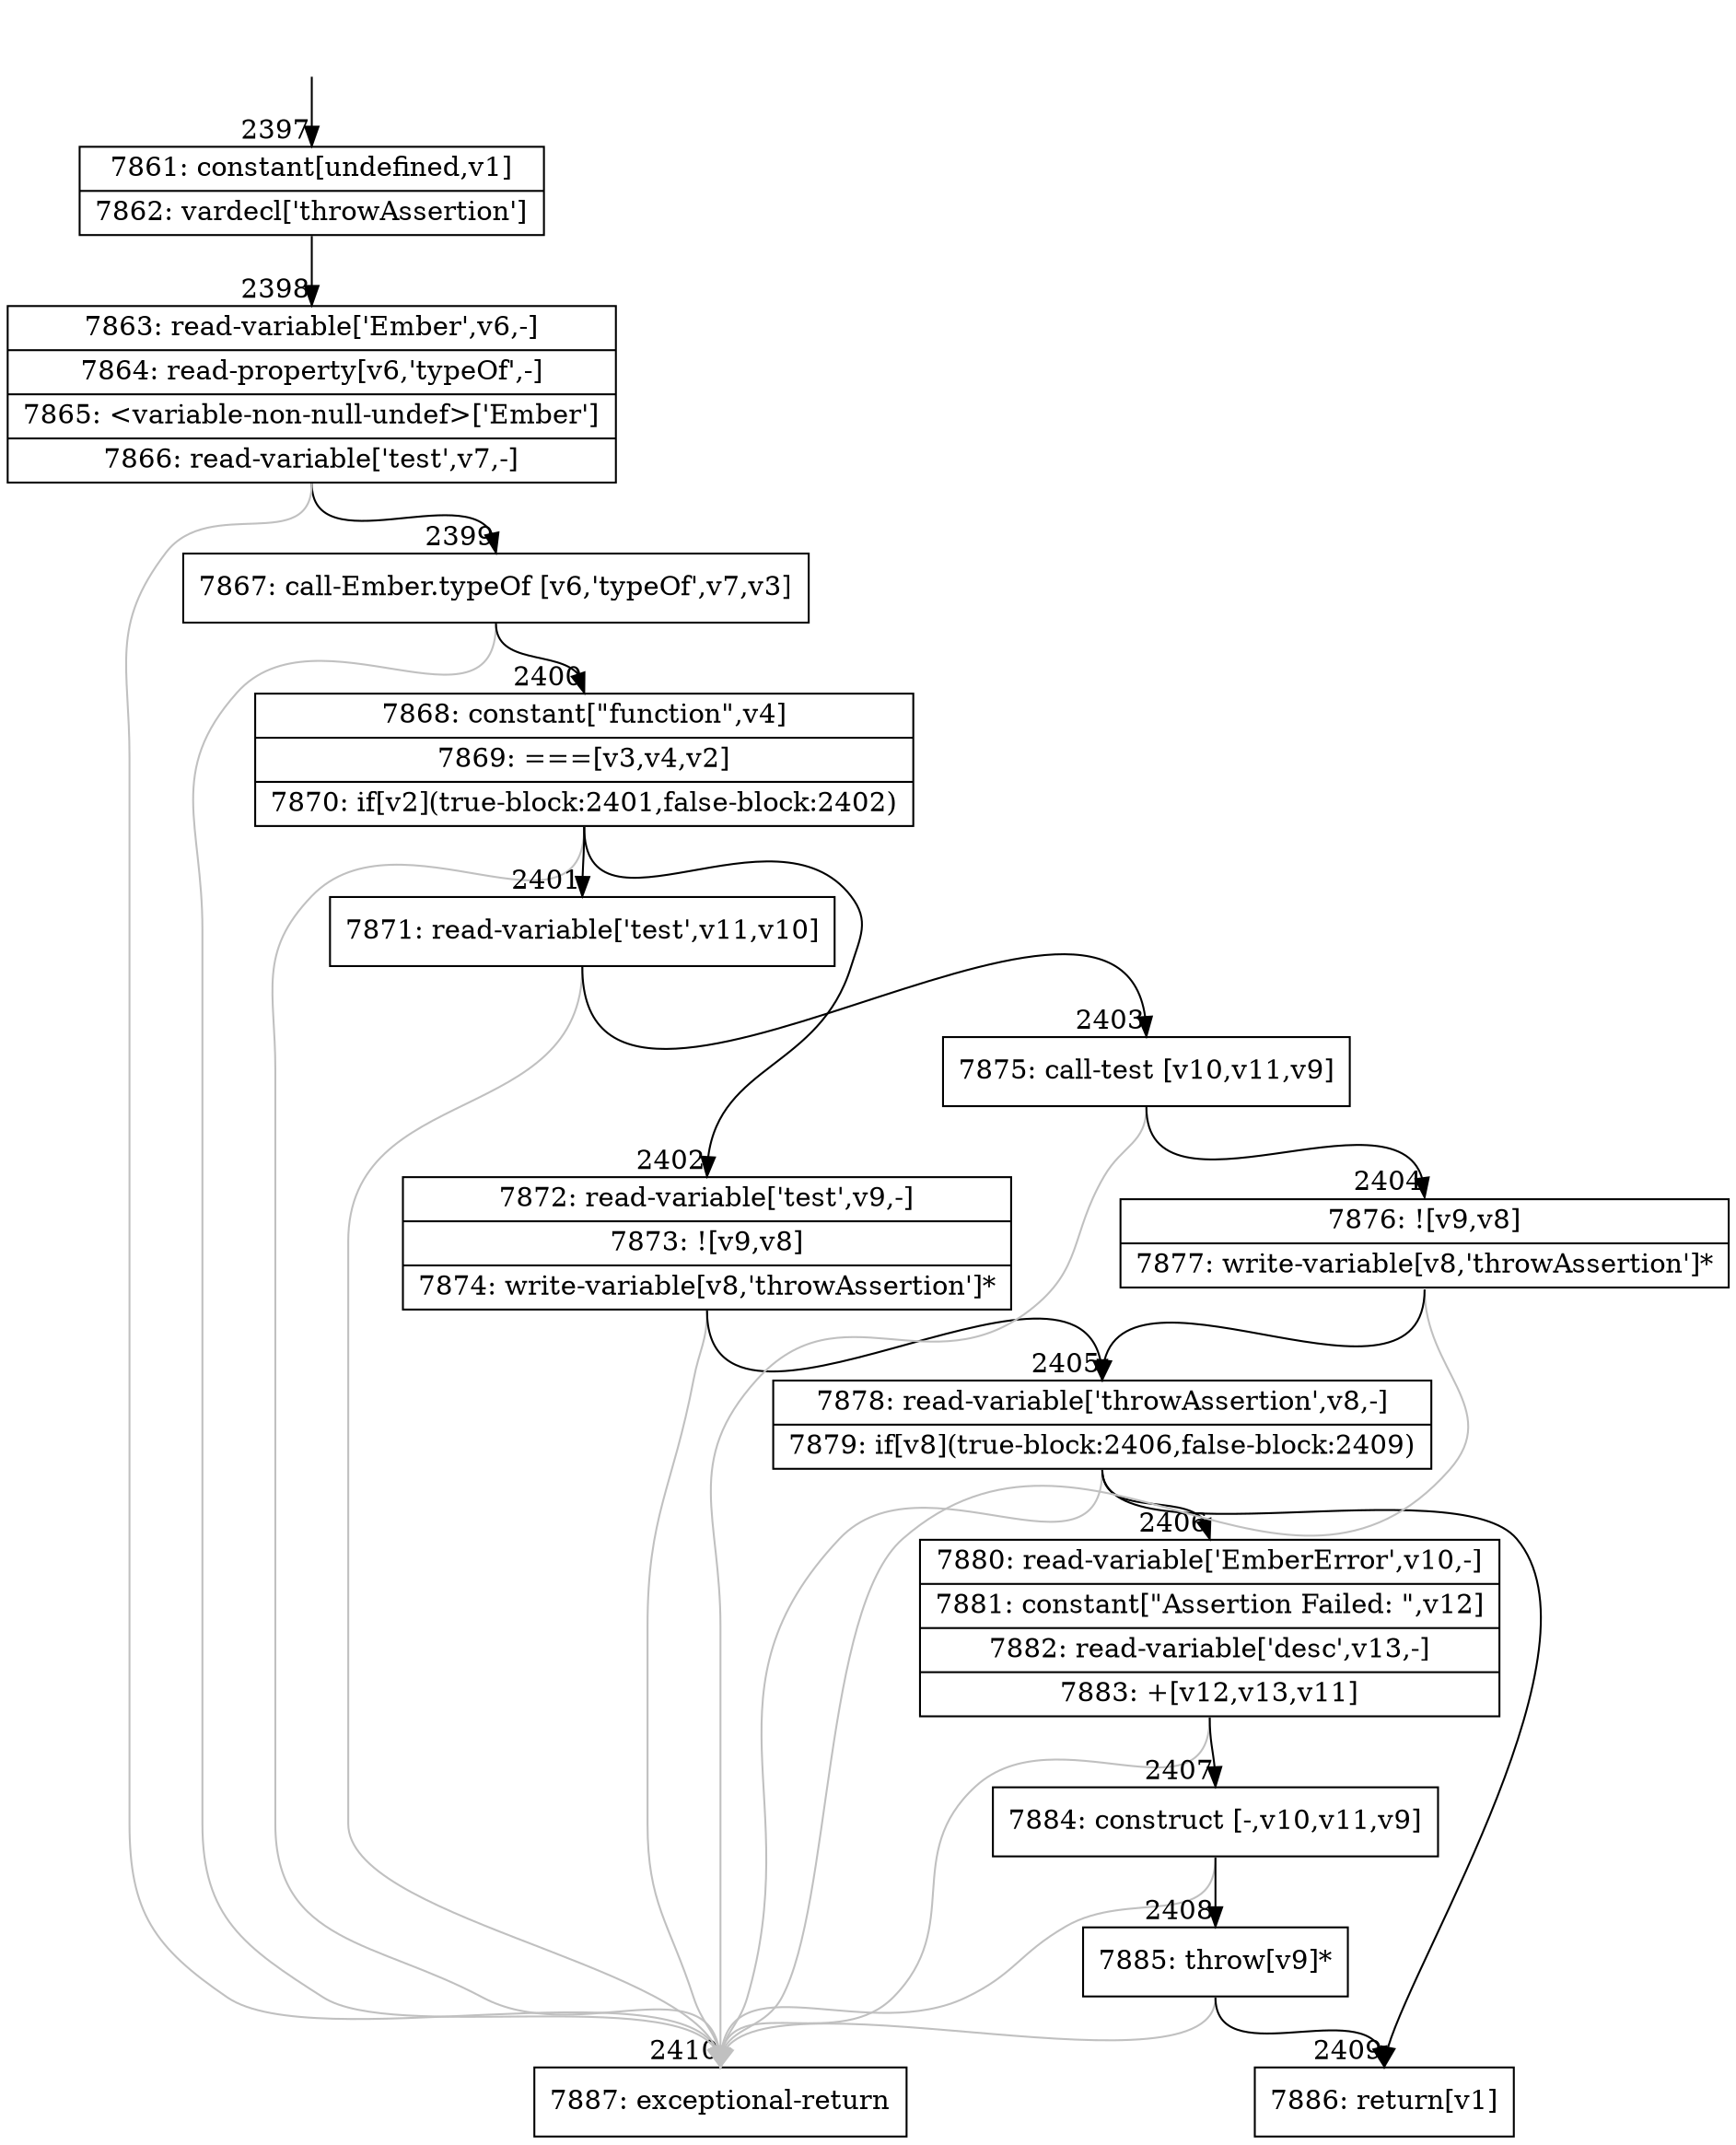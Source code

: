 digraph {
rankdir="TD"
BB_entry185[shape=none,label=""];
BB_entry185 -> BB2397 [tailport=s, headport=n, headlabel="    2397"]
BB2397 [shape=record label="{7861: constant[undefined,v1]|7862: vardecl['throwAssertion']}" ] 
BB2397 -> BB2398 [tailport=s, headport=n, headlabel="      2398"]
BB2398 [shape=record label="{7863: read-variable['Ember',v6,-]|7864: read-property[v6,'typeOf',-]|7865: \<variable-non-null-undef\>['Ember']|7866: read-variable['test',v7,-]}" ] 
BB2398 -> BB2399 [tailport=s, headport=n, headlabel="      2399"]
BB2398 -> BB2410 [tailport=s, headport=n, color=gray, headlabel="      2410"]
BB2399 [shape=record label="{7867: call-Ember.typeOf [v6,'typeOf',v7,v3]}" ] 
BB2399 -> BB2400 [tailport=s, headport=n, headlabel="      2400"]
BB2399 -> BB2410 [tailport=s, headport=n, color=gray]
BB2400 [shape=record label="{7868: constant[\"function\",v4]|7869: ===[v3,v4,v2]|7870: if[v2](true-block:2401,false-block:2402)}" ] 
BB2400 -> BB2401 [tailport=s, headport=n, headlabel="      2401"]
BB2400 -> BB2402 [tailport=s, headport=n, headlabel="      2402"]
BB2400 -> BB2410 [tailport=s, headport=n, color=gray]
BB2401 [shape=record label="{7871: read-variable['test',v11,v10]}" ] 
BB2401 -> BB2403 [tailport=s, headport=n, headlabel="      2403"]
BB2401 -> BB2410 [tailport=s, headport=n, color=gray]
BB2402 [shape=record label="{7872: read-variable['test',v9,-]|7873: ![v9,v8]|7874: write-variable[v8,'throwAssertion']*}" ] 
BB2402 -> BB2405 [tailport=s, headport=n, headlabel="      2405"]
BB2402 -> BB2410 [tailport=s, headport=n, color=gray]
BB2403 [shape=record label="{7875: call-test [v10,v11,v9]}" ] 
BB2403 -> BB2404 [tailport=s, headport=n, headlabel="      2404"]
BB2403 -> BB2410 [tailport=s, headport=n, color=gray]
BB2404 [shape=record label="{7876: ![v9,v8]|7877: write-variable[v8,'throwAssertion']*}" ] 
BB2404 -> BB2405 [tailport=s, headport=n]
BB2404 -> BB2410 [tailport=s, headport=n, color=gray]
BB2405 [shape=record label="{7878: read-variable['throwAssertion',v8,-]|7879: if[v8](true-block:2406,false-block:2409)}" ] 
BB2405 -> BB2406 [tailport=s, headport=n, headlabel="      2406"]
BB2405 -> BB2409 [tailport=s, headport=n, headlabel="      2409"]
BB2405 -> BB2410 [tailport=s, headport=n, color=gray]
BB2406 [shape=record label="{7880: read-variable['EmberError',v10,-]|7881: constant[\"Assertion Failed: \",v12]|7882: read-variable['desc',v13,-]|7883: +[v12,v13,v11]}" ] 
BB2406 -> BB2407 [tailport=s, headport=n, headlabel="      2407"]
BB2406 -> BB2410 [tailport=s, headport=n, color=gray]
BB2407 [shape=record label="{7884: construct [-,v10,v11,v9]}" ] 
BB2407 -> BB2408 [tailport=s, headport=n, headlabel="      2408"]
BB2407 -> BB2410 [tailport=s, headport=n, color=gray]
BB2408 [shape=record label="{7885: throw[v9]*}" ] 
BB2408 -> BB2409 [tailport=s, headport=n]
BB2408 -> BB2410 [tailport=s, headport=n, color=gray]
BB2409 [shape=record label="{7886: return[v1]}" ] 
BB2410 [shape=record label="{7887: exceptional-return}" ] 
//#$~ 3940
}
